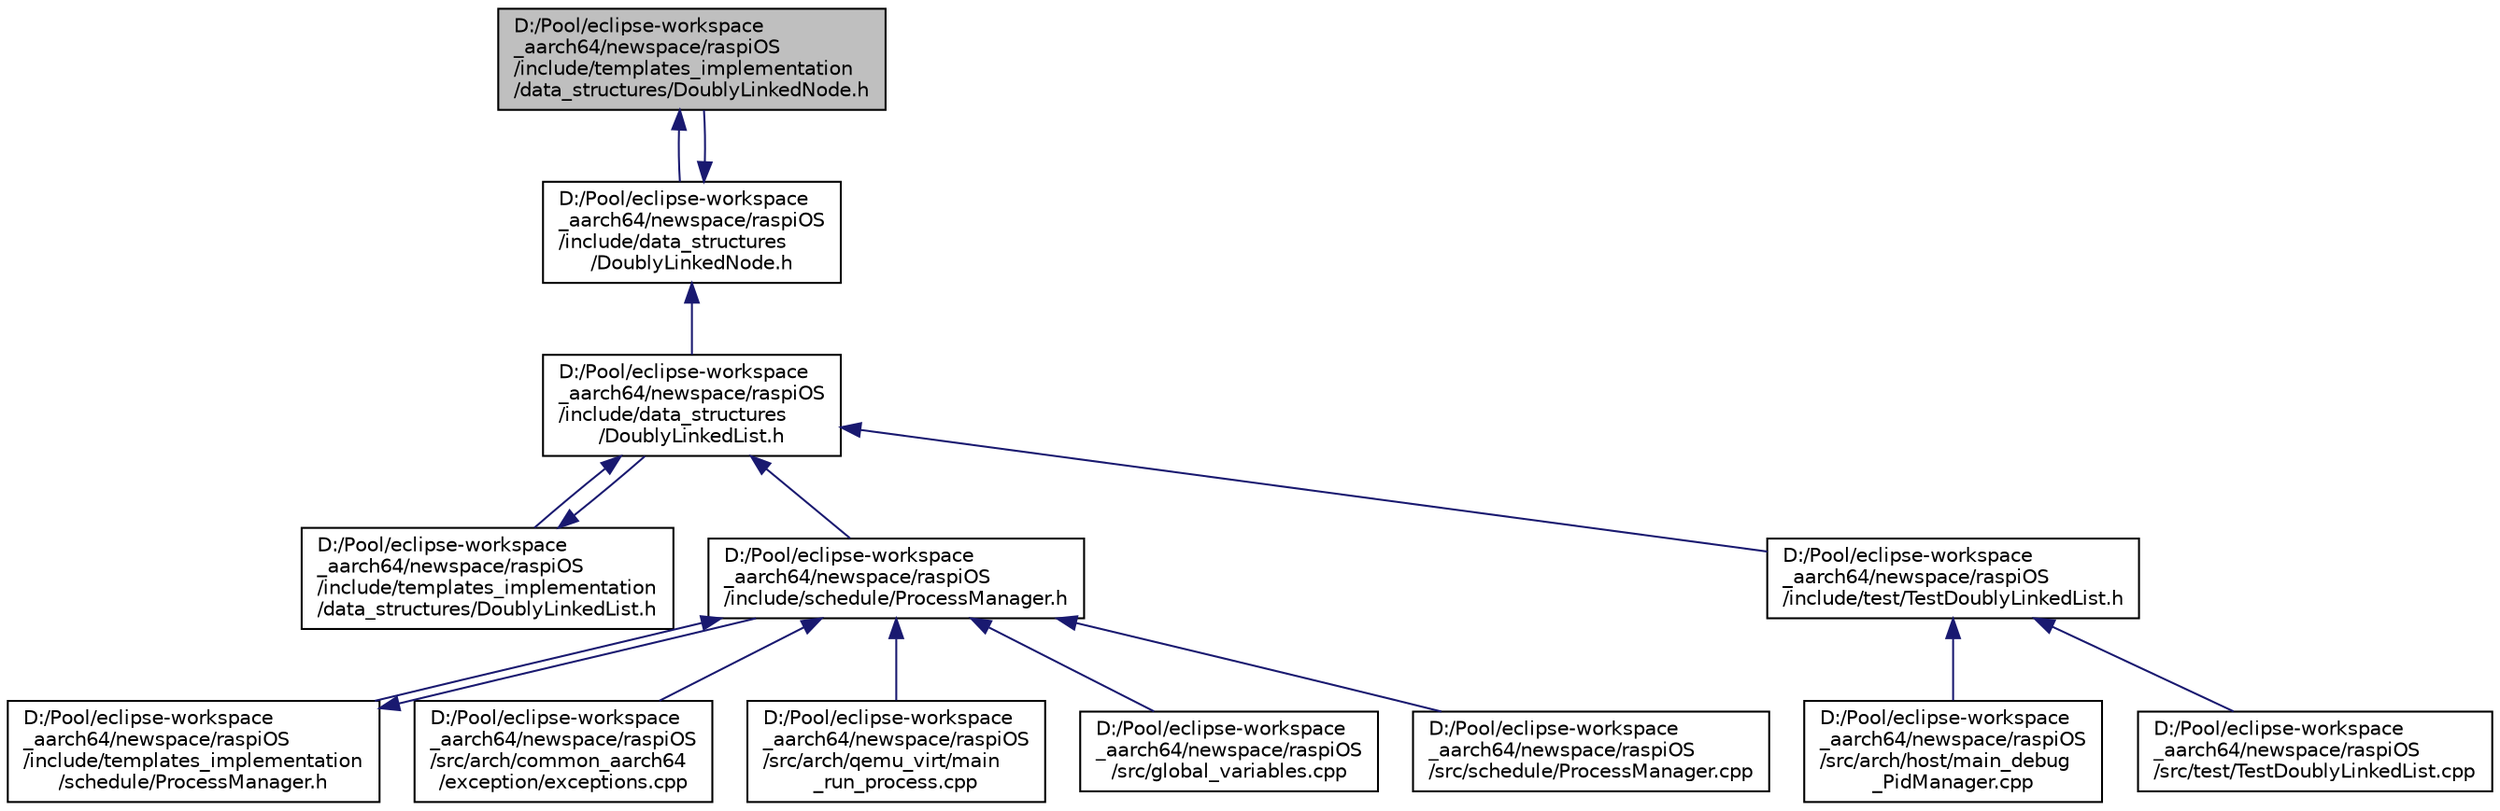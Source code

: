 digraph "D:/Pool/eclipse-workspace_aarch64/newspace/raspiOS/include/templates_implementation/data_structures/DoublyLinkedNode.h"
{
  edge [fontname="Helvetica",fontsize="10",labelfontname="Helvetica",labelfontsize="10"];
  node [fontname="Helvetica",fontsize="10",shape=record];
  Node433 [label="D:/Pool/eclipse-workspace\l_aarch64/newspace/raspiOS\l/include/templates_implementation\l/data_structures/DoublyLinkedNode.h",height=0.2,width=0.4,color="black", fillcolor="grey75", style="filled", fontcolor="black"];
  Node433 -> Node434 [dir="back",color="midnightblue",fontsize="10",style="solid",fontname="Helvetica"];
  Node434 [label="D:/Pool/eclipse-workspace\l_aarch64/newspace/raspiOS\l/include/data_structures\l/DoublyLinkedNode.h",height=0.2,width=0.4,color="black", fillcolor="white", style="filled",URL="$df/da2/data__structures_2_doubly_linked_node_8h.html"];
  Node434 -> Node435 [dir="back",color="midnightblue",fontsize="10",style="solid",fontname="Helvetica"];
  Node435 [label="D:/Pool/eclipse-workspace\l_aarch64/newspace/raspiOS\l/include/data_structures\l/DoublyLinkedList.h",height=0.2,width=0.4,color="black", fillcolor="white", style="filled",URL="$df/dde/data__structures_2_doubly_linked_list_8h.html"];
  Node435 -> Node436 [dir="back",color="midnightblue",fontsize="10",style="solid",fontname="Helvetica"];
  Node436 [label="D:/Pool/eclipse-workspace\l_aarch64/newspace/raspiOS\l/include/templates_implementation\l/data_structures/DoublyLinkedList.h",height=0.2,width=0.4,color="black", fillcolor="white", style="filled",URL="$d1/d88/templates__implementation_2data__structures_2_doubly_linked_list_8h.html"];
  Node436 -> Node435 [dir="back",color="midnightblue",fontsize="10",style="solid",fontname="Helvetica"];
  Node435 -> Node437 [dir="back",color="midnightblue",fontsize="10",style="solid",fontname="Helvetica"];
  Node437 [label="D:/Pool/eclipse-workspace\l_aarch64/newspace/raspiOS\l/include/schedule/ProcessManager.h",height=0.2,width=0.4,color="black", fillcolor="white", style="filled",URL="$dc/dd6/schedule_2_process_manager_8h.html"];
  Node437 -> Node438 [dir="back",color="midnightblue",fontsize="10",style="solid",fontname="Helvetica"];
  Node438 [label="D:/Pool/eclipse-workspace\l_aarch64/newspace/raspiOS\l/include/templates_implementation\l/schedule/ProcessManager.h",height=0.2,width=0.4,color="black", fillcolor="white", style="filled",URL="$d7/dff/templates__implementation_2schedule_2_process_manager_8h.html"];
  Node438 -> Node437 [dir="back",color="midnightblue",fontsize="10",style="solid",fontname="Helvetica"];
  Node437 -> Node439 [dir="back",color="midnightblue",fontsize="10",style="solid",fontname="Helvetica"];
  Node439 [label="D:/Pool/eclipse-workspace\l_aarch64/newspace/raspiOS\l/src/arch/common_aarch64\l/exception/exceptions.cpp",height=0.2,width=0.4,color="black", fillcolor="white", style="filled",URL="$dd/d12/exceptions_8cpp.html"];
  Node437 -> Node440 [dir="back",color="midnightblue",fontsize="10",style="solid",fontname="Helvetica"];
  Node440 [label="D:/Pool/eclipse-workspace\l_aarch64/newspace/raspiOS\l/src/arch/qemu_virt/main\l_run_process.cpp",height=0.2,width=0.4,color="black", fillcolor="white", style="filled",URL="$d9/d35/main__run__process_8cpp.html"];
  Node437 -> Node441 [dir="back",color="midnightblue",fontsize="10",style="solid",fontname="Helvetica"];
  Node441 [label="D:/Pool/eclipse-workspace\l_aarch64/newspace/raspiOS\l/src/global_variables.cpp",height=0.2,width=0.4,color="black", fillcolor="white", style="filled",URL="$d9/d90/global__variables_8cpp.html"];
  Node437 -> Node442 [dir="back",color="midnightblue",fontsize="10",style="solid",fontname="Helvetica"];
  Node442 [label="D:/Pool/eclipse-workspace\l_aarch64/newspace/raspiOS\l/src/schedule/ProcessManager.cpp",height=0.2,width=0.4,color="black", fillcolor="white", style="filled",URL="$d8/d3c/_process_manager_8cpp.html"];
  Node435 -> Node443 [dir="back",color="midnightblue",fontsize="10",style="solid",fontname="Helvetica"];
  Node443 [label="D:/Pool/eclipse-workspace\l_aarch64/newspace/raspiOS\l/include/test/TestDoublyLinkedList.h",height=0.2,width=0.4,color="black", fillcolor="white", style="filled",URL="$dd/dd1/_test_doubly_linked_list_8h.html"];
  Node443 -> Node444 [dir="back",color="midnightblue",fontsize="10",style="solid",fontname="Helvetica"];
  Node444 [label="D:/Pool/eclipse-workspace\l_aarch64/newspace/raspiOS\l/src/arch/host/main_debug\l_PidManager.cpp",height=0.2,width=0.4,color="black", fillcolor="white", style="filled",URL="$d1/d40/main__debug___pid_manager_8cpp.html"];
  Node443 -> Node445 [dir="back",color="midnightblue",fontsize="10",style="solid",fontname="Helvetica"];
  Node445 [label="D:/Pool/eclipse-workspace\l_aarch64/newspace/raspiOS\l/src/test/TestDoublyLinkedList.cpp",height=0.2,width=0.4,color="black", fillcolor="white", style="filled",URL="$d4/d96/_test_doubly_linked_list_8cpp.html"];
  Node434 -> Node433 [dir="back",color="midnightblue",fontsize="10",style="solid",fontname="Helvetica"];
}
